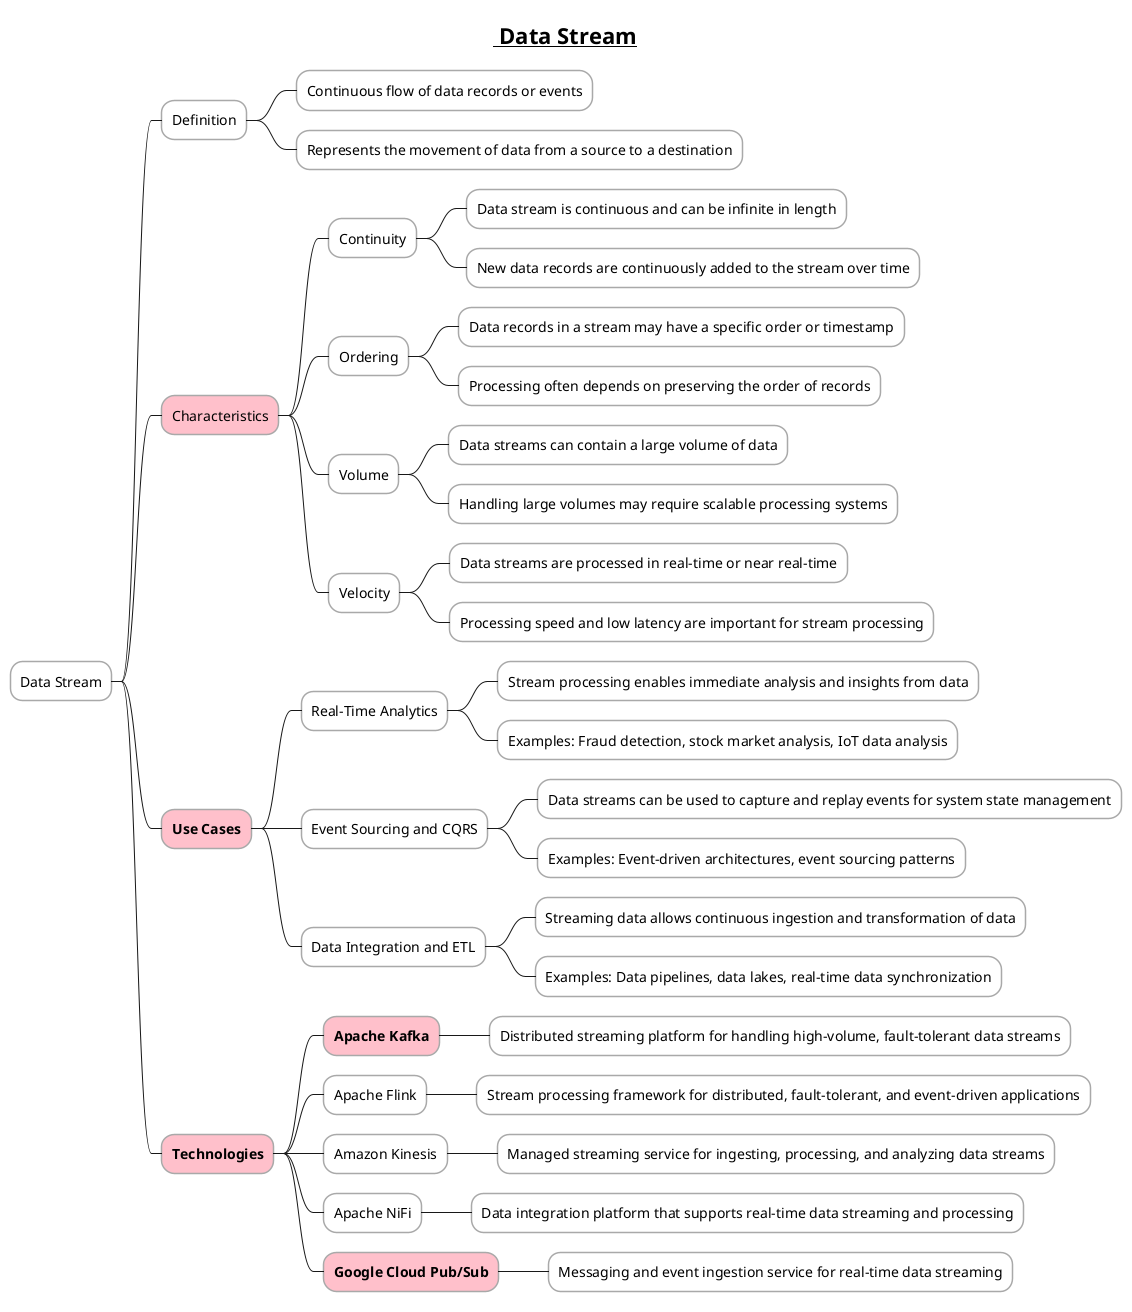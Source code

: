 @startmindmap

skinparam node {
    BorderColor DarkGray
    BackgroundColor White
}

skinparam connector {
    LineColor DarkGray
}

title =__ Data Stream__
* Data Stream

** Definition
*** Continuous flow of data records or events
*** Represents the movement of data from a source to a destination

**[#pink] Characteristics
*** Continuity
**** Data stream is continuous and can be infinite in length
**** New data records are continuously added to the stream over time

*** Ordering
**** Data records in a stream may have a specific order or timestamp
**** Processing often depends on preserving the order of records

*** Volume
**** Data streams can contain a large volume of data
**** Handling large volumes may require scalable processing systems

*** Velocity
**** Data streams are processed in real-time or near real-time
**** Processing speed and low latency are important for stream processing

**[#pink] **Use Cases**
*** Real-Time Analytics
**** Stream processing enables immediate analysis and insights from data
**** Examples: Fraud detection, stock market analysis, IoT data analysis

*** Event Sourcing and CQRS
**** Data streams can be used to capture and replay events for system state management
**** Examples: Event-driven architectures, event sourcing patterns

*** Data Integration and ETL
**** Streaming data allows continuous ingestion and transformation of data
**** Examples: Data pipelines, data lakes, real-time data synchronization

**[#pink] **Technologies**
***[#pink] **Apache Kafka**
**** Distributed streaming platform for handling high-volume, fault-tolerant data streams

*** Apache Flink
**** Stream processing framework for distributed, fault-tolerant, and event-driven applications

*** Amazon Kinesis
**** Managed streaming service for ingesting, processing, and analyzing data streams

*** Apache NiFi
**** Data integration platform that supports real-time data streaming and processing

***[#pink] **Google Cloud Pub/Sub**
**** Messaging and event ingestion service for real-time data streaming

@endmindmap

